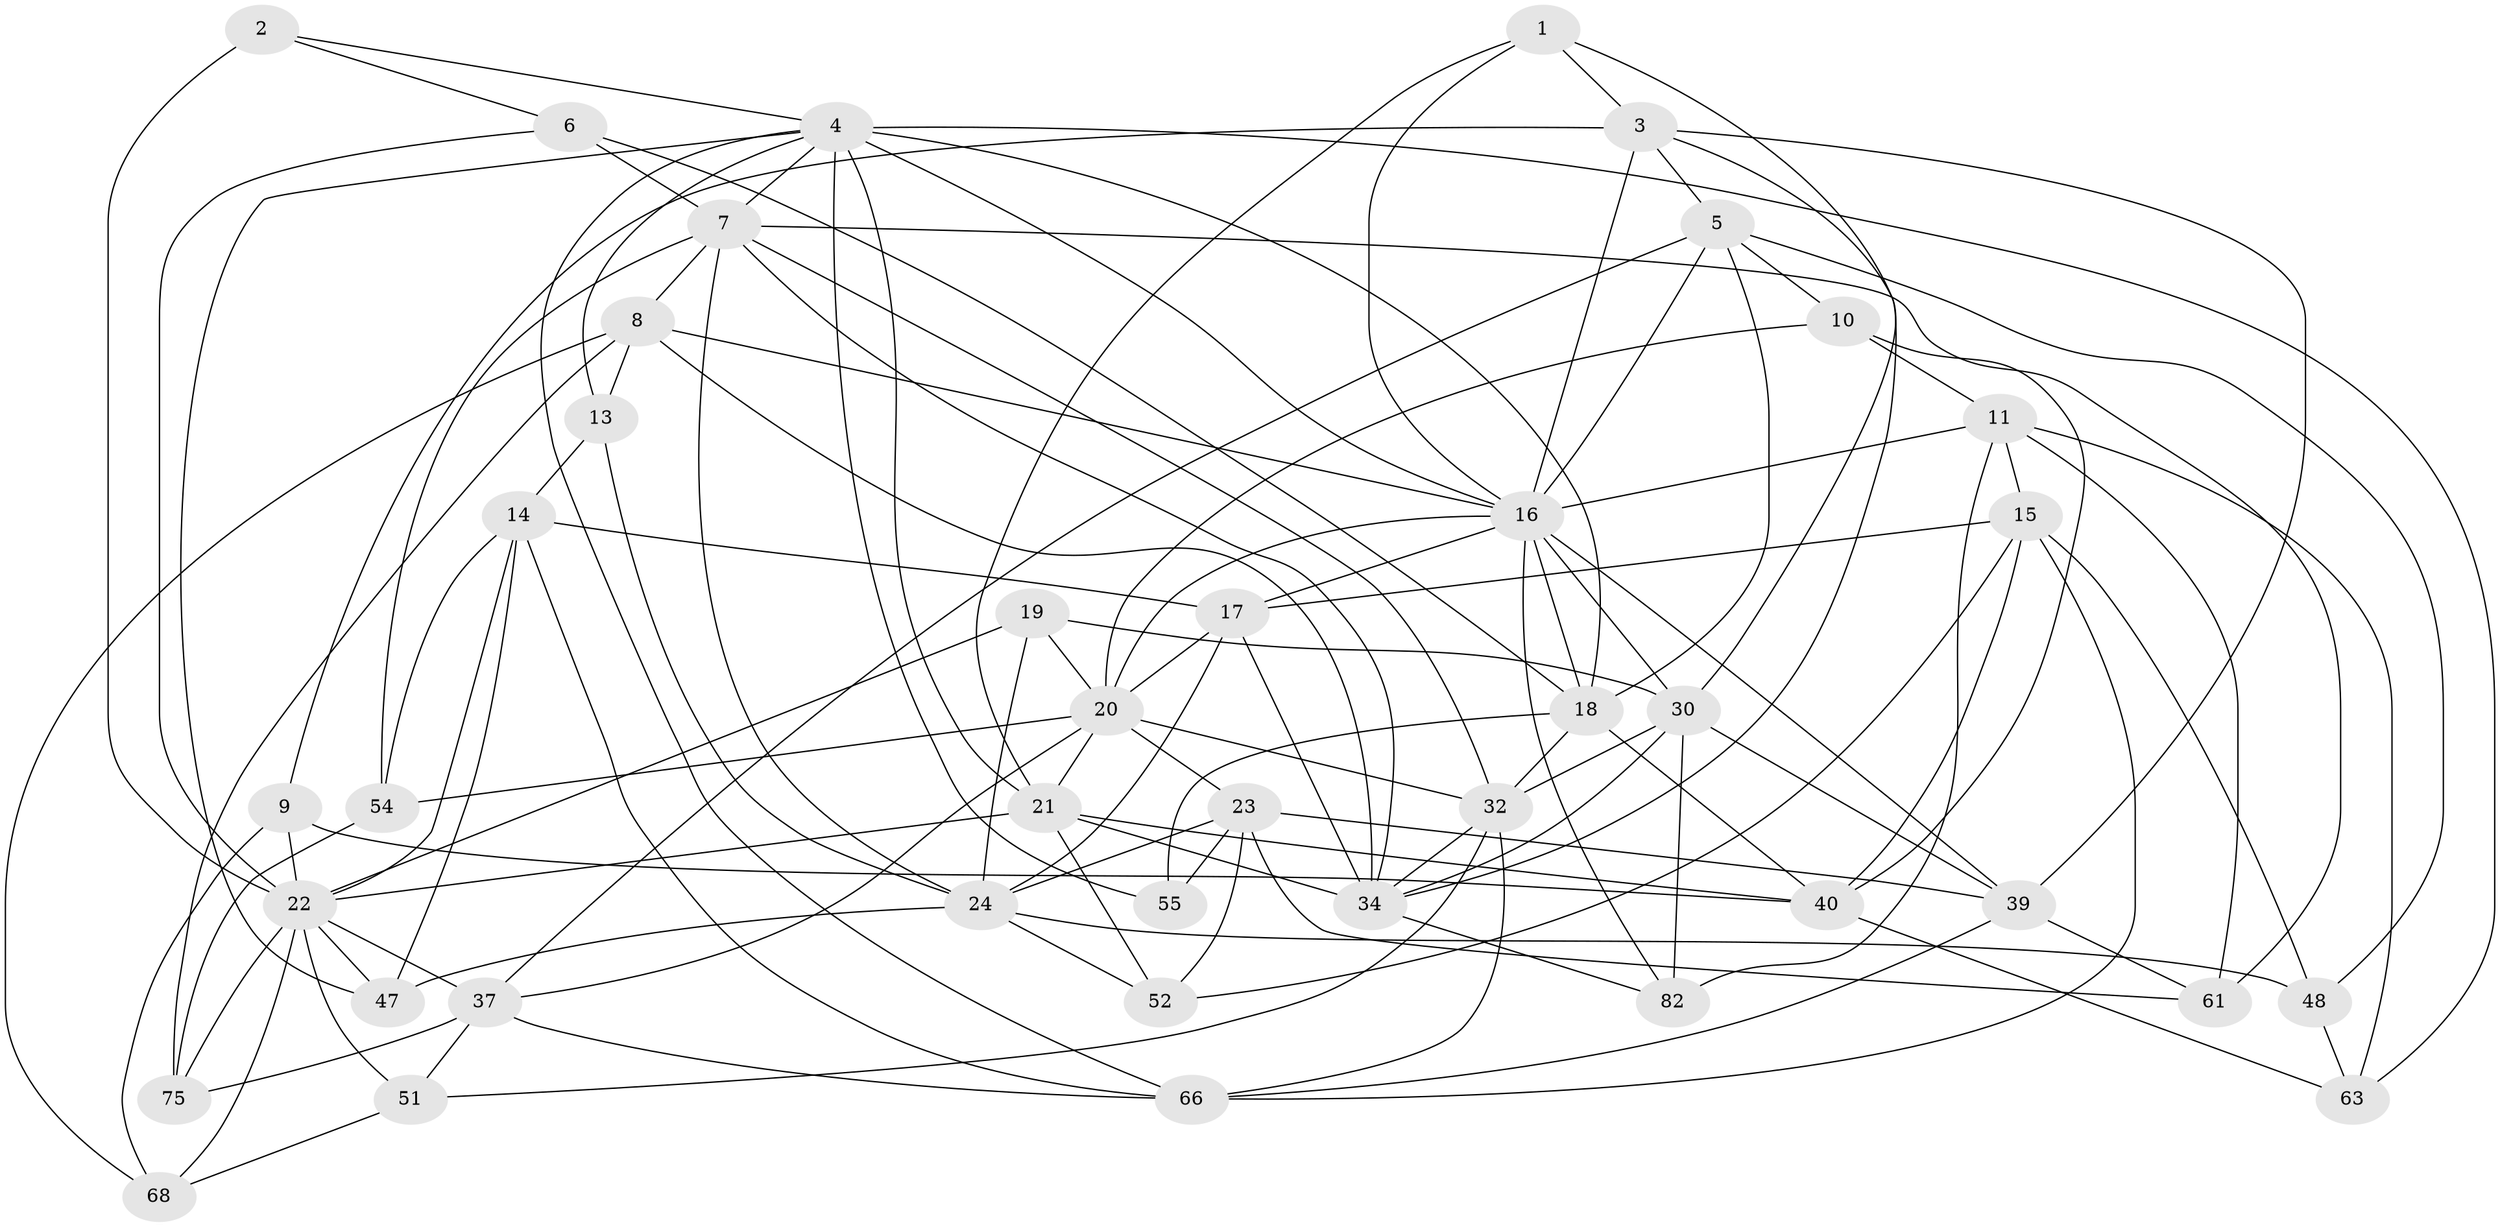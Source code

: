 // original degree distribution, {4: 1.0}
// Generated by graph-tools (version 1.1) at 2025/16/03/09/25 04:16:35]
// undirected, 41 vertices, 118 edges
graph export_dot {
graph [start="1"]
  node [color=gray90,style=filled];
  1;
  2;
  3 [super="+35"];
  4 [super="+26+71+43"];
  5 [super="+31"];
  6;
  7 [super="+12"];
  8 [super="+28"];
  9;
  10;
  11 [super="+41"];
  13;
  14 [super="+79"];
  15 [super="+73"];
  16 [super="+38+33+53"];
  17 [super="+27"];
  18 [super="+60+57"];
  19;
  20 [super="+46"];
  21 [super="+44+25"];
  22 [super="+29"];
  23 [super="+76"];
  24 [super="+36+64"];
  30 [super="+45+80"];
  32 [super="+65"];
  34 [super="+58+70"];
  37 [super="+50"];
  39 [super="+62"];
  40 [super="+67"];
  47;
  48;
  51;
  52;
  54;
  55;
  61;
  63;
  66 [super="+72"];
  68;
  75;
  82;
  1 -- 30;
  1 -- 21;
  1 -- 3;
  1 -- 16;
  2 -- 6;
  2 -- 4;
  2 -- 22 [weight=2];
  3 -- 9;
  3 -- 5;
  3 -- 16;
  3 -- 34;
  3 -- 39;
  4 -- 47;
  4 -- 18;
  4 -- 63;
  4 -- 13;
  4 -- 66;
  4 -- 21;
  4 -- 55;
  4 -- 7;
  4 -- 16;
  5 -- 10;
  5 -- 18;
  5 -- 48;
  5 -- 37;
  5 -- 16;
  6 -- 18;
  6 -- 22;
  6 -- 7;
  7 -- 8;
  7 -- 24;
  7 -- 32;
  7 -- 54;
  7 -- 61;
  7 -- 34;
  8 -- 75;
  8 -- 16;
  8 -- 68;
  8 -- 13;
  8 -- 34;
  9 -- 68;
  9 -- 22;
  9 -- 40;
  10 -- 40;
  10 -- 20;
  10 -- 11;
  11 -- 15;
  11 -- 82;
  11 -- 16;
  11 -- 61;
  11 -- 63;
  13 -- 14;
  13 -- 24;
  14 -- 54;
  14 -- 17;
  14 -- 47;
  14 -- 66;
  14 -- 22;
  15 -- 66;
  15 -- 17;
  15 -- 40;
  15 -- 48;
  15 -- 52;
  16 -- 18;
  16 -- 82;
  16 -- 20;
  16 -- 39;
  16 -- 17;
  16 -- 30;
  17 -- 24;
  17 -- 20;
  17 -- 34;
  18 -- 55 [weight=2];
  18 -- 32;
  18 -- 40;
  19 -- 24;
  19 -- 20;
  19 -- 30;
  19 -- 22;
  20 -- 21 [weight=2];
  20 -- 54;
  20 -- 37;
  20 -- 23;
  20 -- 32;
  21 -- 22;
  21 -- 52;
  21 -- 34;
  21 -- 40;
  22 -- 68;
  22 -- 37;
  22 -- 75;
  22 -- 47;
  22 -- 51;
  23 -- 52;
  23 -- 24;
  23 -- 61;
  23 -- 55;
  23 -- 39;
  24 -- 48;
  24 -- 52;
  24 -- 47;
  30 -- 82;
  30 -- 39;
  30 -- 34;
  30 -- 32 [weight=2];
  32 -- 34;
  32 -- 51;
  32 -- 66;
  34 -- 82;
  37 -- 75;
  37 -- 66;
  37 -- 51;
  39 -- 61;
  39 -- 66;
  40 -- 63;
  48 -- 63;
  51 -- 68;
  54 -- 75;
}
